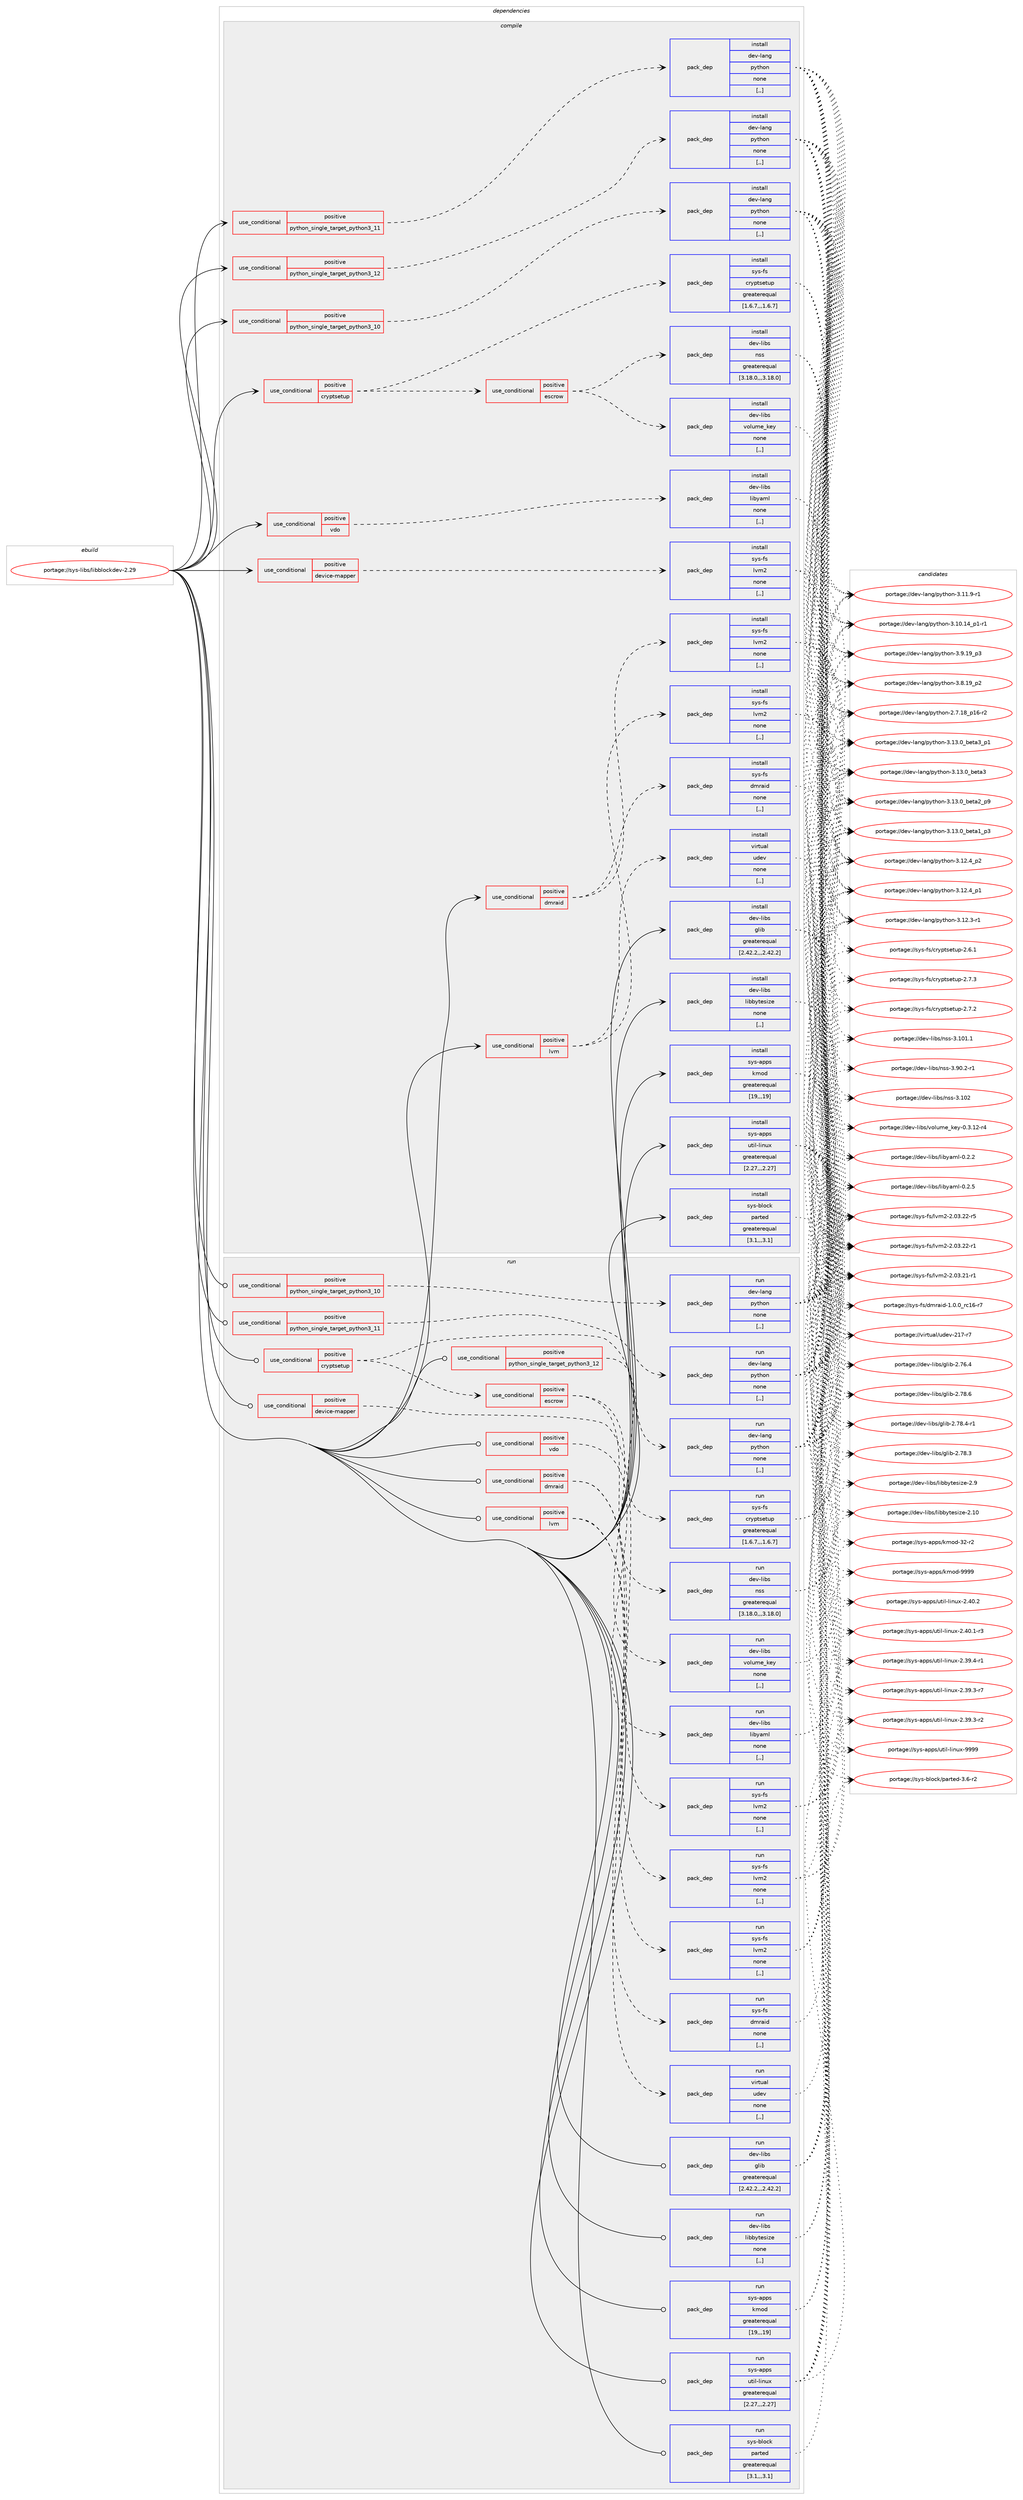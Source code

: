 digraph prolog {

# *************
# Graph options
# *************

newrank=true;
concentrate=true;
compound=true;
graph [rankdir=LR,fontname=Helvetica,fontsize=10,ranksep=1.5];#, ranksep=2.5, nodesep=0.2];
edge  [arrowhead=vee];
node  [fontname=Helvetica,fontsize=10];

# **********
# The ebuild
# **********

subgraph cluster_leftcol {
color=gray;
rank=same;
label=<<i>ebuild</i>>;
id [label="portage://sys-libs/libblockdev-2.29", color=red, width=4, href="../sys-libs/libblockdev-2.29.svg"];
}

# ****************
# The dependencies
# ****************

subgraph cluster_midcol {
color=gray;
label=<<i>dependencies</i>>;
subgraph cluster_compile {
fillcolor="#eeeeee";
style=filled;
label=<<i>compile</i>>;
subgraph cond116973 {
dependency438396 [label=<<TABLE BORDER="0" CELLBORDER="1" CELLSPACING="0" CELLPADDING="4"><TR><TD ROWSPAN="3" CELLPADDING="10">use_conditional</TD></TR><TR><TD>positive</TD></TR><TR><TD>cryptsetup</TD></TR></TABLE>>, shape=none, color=red];
subgraph cond116974 {
dependency438397 [label=<<TABLE BORDER="0" CELLBORDER="1" CELLSPACING="0" CELLPADDING="4"><TR><TD ROWSPAN="3" CELLPADDING="10">use_conditional</TD></TR><TR><TD>positive</TD></TR><TR><TD>escrow</TD></TR></TABLE>>, shape=none, color=red];
subgraph pack318427 {
dependency438398 [label=<<TABLE BORDER="0" CELLBORDER="1" CELLSPACING="0" CELLPADDING="4" WIDTH="220"><TR><TD ROWSPAN="6" CELLPADDING="30">pack_dep</TD></TR><TR><TD WIDTH="110">install</TD></TR><TR><TD>dev-libs</TD></TR><TR><TD>nss</TD></TR><TR><TD>greaterequal</TD></TR><TR><TD>[3.18.0,,,3.18.0]</TD></TR></TABLE>>, shape=none, color=blue];
}
dependency438397:e -> dependency438398:w [weight=20,style="dashed",arrowhead="vee"];
subgraph pack318428 {
dependency438399 [label=<<TABLE BORDER="0" CELLBORDER="1" CELLSPACING="0" CELLPADDING="4" WIDTH="220"><TR><TD ROWSPAN="6" CELLPADDING="30">pack_dep</TD></TR><TR><TD WIDTH="110">install</TD></TR><TR><TD>dev-libs</TD></TR><TR><TD>volume_key</TD></TR><TR><TD>none</TD></TR><TR><TD>[,,]</TD></TR></TABLE>>, shape=none, color=blue];
}
dependency438397:e -> dependency438399:w [weight=20,style="dashed",arrowhead="vee"];
}
dependency438396:e -> dependency438397:w [weight=20,style="dashed",arrowhead="vee"];
subgraph pack318429 {
dependency438400 [label=<<TABLE BORDER="0" CELLBORDER="1" CELLSPACING="0" CELLPADDING="4" WIDTH="220"><TR><TD ROWSPAN="6" CELLPADDING="30">pack_dep</TD></TR><TR><TD WIDTH="110">install</TD></TR><TR><TD>sys-fs</TD></TR><TR><TD>cryptsetup</TD></TR><TR><TD>greaterequal</TD></TR><TR><TD>[1.6.7,,,1.6.7]</TD></TR></TABLE>>, shape=none, color=blue];
}
dependency438396:e -> dependency438400:w [weight=20,style="dashed",arrowhead="vee"];
}
id:e -> dependency438396:w [weight=20,style="solid",arrowhead="vee"];
subgraph cond116975 {
dependency438401 [label=<<TABLE BORDER="0" CELLBORDER="1" CELLSPACING="0" CELLPADDING="4"><TR><TD ROWSPAN="3" CELLPADDING="10">use_conditional</TD></TR><TR><TD>positive</TD></TR><TR><TD>device-mapper</TD></TR></TABLE>>, shape=none, color=red];
subgraph pack318430 {
dependency438402 [label=<<TABLE BORDER="0" CELLBORDER="1" CELLSPACING="0" CELLPADDING="4" WIDTH="220"><TR><TD ROWSPAN="6" CELLPADDING="30">pack_dep</TD></TR><TR><TD WIDTH="110">install</TD></TR><TR><TD>sys-fs</TD></TR><TR><TD>lvm2</TD></TR><TR><TD>none</TD></TR><TR><TD>[,,]</TD></TR></TABLE>>, shape=none, color=blue];
}
dependency438401:e -> dependency438402:w [weight=20,style="dashed",arrowhead="vee"];
}
id:e -> dependency438401:w [weight=20,style="solid",arrowhead="vee"];
subgraph cond116976 {
dependency438403 [label=<<TABLE BORDER="0" CELLBORDER="1" CELLSPACING="0" CELLPADDING="4"><TR><TD ROWSPAN="3" CELLPADDING="10">use_conditional</TD></TR><TR><TD>positive</TD></TR><TR><TD>dmraid</TD></TR></TABLE>>, shape=none, color=red];
subgraph pack318431 {
dependency438404 [label=<<TABLE BORDER="0" CELLBORDER="1" CELLSPACING="0" CELLPADDING="4" WIDTH="220"><TR><TD ROWSPAN="6" CELLPADDING="30">pack_dep</TD></TR><TR><TD WIDTH="110">install</TD></TR><TR><TD>sys-fs</TD></TR><TR><TD>dmraid</TD></TR><TR><TD>none</TD></TR><TR><TD>[,,]</TD></TR></TABLE>>, shape=none, color=blue];
}
dependency438403:e -> dependency438404:w [weight=20,style="dashed",arrowhead="vee"];
subgraph pack318432 {
dependency438405 [label=<<TABLE BORDER="0" CELLBORDER="1" CELLSPACING="0" CELLPADDING="4" WIDTH="220"><TR><TD ROWSPAN="6" CELLPADDING="30">pack_dep</TD></TR><TR><TD WIDTH="110">install</TD></TR><TR><TD>sys-fs</TD></TR><TR><TD>lvm2</TD></TR><TR><TD>none</TD></TR><TR><TD>[,,]</TD></TR></TABLE>>, shape=none, color=blue];
}
dependency438403:e -> dependency438405:w [weight=20,style="dashed",arrowhead="vee"];
}
id:e -> dependency438403:w [weight=20,style="solid",arrowhead="vee"];
subgraph cond116977 {
dependency438406 [label=<<TABLE BORDER="0" CELLBORDER="1" CELLSPACING="0" CELLPADDING="4"><TR><TD ROWSPAN="3" CELLPADDING="10">use_conditional</TD></TR><TR><TD>positive</TD></TR><TR><TD>lvm</TD></TR></TABLE>>, shape=none, color=red];
subgraph pack318433 {
dependency438407 [label=<<TABLE BORDER="0" CELLBORDER="1" CELLSPACING="0" CELLPADDING="4" WIDTH="220"><TR><TD ROWSPAN="6" CELLPADDING="30">pack_dep</TD></TR><TR><TD WIDTH="110">install</TD></TR><TR><TD>sys-fs</TD></TR><TR><TD>lvm2</TD></TR><TR><TD>none</TD></TR><TR><TD>[,,]</TD></TR></TABLE>>, shape=none, color=blue];
}
dependency438406:e -> dependency438407:w [weight=20,style="dashed",arrowhead="vee"];
subgraph pack318434 {
dependency438408 [label=<<TABLE BORDER="0" CELLBORDER="1" CELLSPACING="0" CELLPADDING="4" WIDTH="220"><TR><TD ROWSPAN="6" CELLPADDING="30">pack_dep</TD></TR><TR><TD WIDTH="110">install</TD></TR><TR><TD>virtual</TD></TR><TR><TD>udev</TD></TR><TR><TD>none</TD></TR><TR><TD>[,,]</TD></TR></TABLE>>, shape=none, color=blue];
}
dependency438406:e -> dependency438408:w [weight=20,style="dashed",arrowhead="vee"];
}
id:e -> dependency438406:w [weight=20,style="solid",arrowhead="vee"];
subgraph cond116978 {
dependency438409 [label=<<TABLE BORDER="0" CELLBORDER="1" CELLSPACING="0" CELLPADDING="4"><TR><TD ROWSPAN="3" CELLPADDING="10">use_conditional</TD></TR><TR><TD>positive</TD></TR><TR><TD>python_single_target_python3_10</TD></TR></TABLE>>, shape=none, color=red];
subgraph pack318435 {
dependency438410 [label=<<TABLE BORDER="0" CELLBORDER="1" CELLSPACING="0" CELLPADDING="4" WIDTH="220"><TR><TD ROWSPAN="6" CELLPADDING="30">pack_dep</TD></TR><TR><TD WIDTH="110">install</TD></TR><TR><TD>dev-lang</TD></TR><TR><TD>python</TD></TR><TR><TD>none</TD></TR><TR><TD>[,,]</TD></TR></TABLE>>, shape=none, color=blue];
}
dependency438409:e -> dependency438410:w [weight=20,style="dashed",arrowhead="vee"];
}
id:e -> dependency438409:w [weight=20,style="solid",arrowhead="vee"];
subgraph cond116979 {
dependency438411 [label=<<TABLE BORDER="0" CELLBORDER="1" CELLSPACING="0" CELLPADDING="4"><TR><TD ROWSPAN="3" CELLPADDING="10">use_conditional</TD></TR><TR><TD>positive</TD></TR><TR><TD>python_single_target_python3_11</TD></TR></TABLE>>, shape=none, color=red];
subgraph pack318436 {
dependency438412 [label=<<TABLE BORDER="0" CELLBORDER="1" CELLSPACING="0" CELLPADDING="4" WIDTH="220"><TR><TD ROWSPAN="6" CELLPADDING="30">pack_dep</TD></TR><TR><TD WIDTH="110">install</TD></TR><TR><TD>dev-lang</TD></TR><TR><TD>python</TD></TR><TR><TD>none</TD></TR><TR><TD>[,,]</TD></TR></TABLE>>, shape=none, color=blue];
}
dependency438411:e -> dependency438412:w [weight=20,style="dashed",arrowhead="vee"];
}
id:e -> dependency438411:w [weight=20,style="solid",arrowhead="vee"];
subgraph cond116980 {
dependency438413 [label=<<TABLE BORDER="0" CELLBORDER="1" CELLSPACING="0" CELLPADDING="4"><TR><TD ROWSPAN="3" CELLPADDING="10">use_conditional</TD></TR><TR><TD>positive</TD></TR><TR><TD>python_single_target_python3_12</TD></TR></TABLE>>, shape=none, color=red];
subgraph pack318437 {
dependency438414 [label=<<TABLE BORDER="0" CELLBORDER="1" CELLSPACING="0" CELLPADDING="4" WIDTH="220"><TR><TD ROWSPAN="6" CELLPADDING="30">pack_dep</TD></TR><TR><TD WIDTH="110">install</TD></TR><TR><TD>dev-lang</TD></TR><TR><TD>python</TD></TR><TR><TD>none</TD></TR><TR><TD>[,,]</TD></TR></TABLE>>, shape=none, color=blue];
}
dependency438413:e -> dependency438414:w [weight=20,style="dashed",arrowhead="vee"];
}
id:e -> dependency438413:w [weight=20,style="solid",arrowhead="vee"];
subgraph cond116981 {
dependency438415 [label=<<TABLE BORDER="0" CELLBORDER="1" CELLSPACING="0" CELLPADDING="4"><TR><TD ROWSPAN="3" CELLPADDING="10">use_conditional</TD></TR><TR><TD>positive</TD></TR><TR><TD>vdo</TD></TR></TABLE>>, shape=none, color=red];
subgraph pack318438 {
dependency438416 [label=<<TABLE BORDER="0" CELLBORDER="1" CELLSPACING="0" CELLPADDING="4" WIDTH="220"><TR><TD ROWSPAN="6" CELLPADDING="30">pack_dep</TD></TR><TR><TD WIDTH="110">install</TD></TR><TR><TD>dev-libs</TD></TR><TR><TD>libyaml</TD></TR><TR><TD>none</TD></TR><TR><TD>[,,]</TD></TR></TABLE>>, shape=none, color=blue];
}
dependency438415:e -> dependency438416:w [weight=20,style="dashed",arrowhead="vee"];
}
id:e -> dependency438415:w [weight=20,style="solid",arrowhead="vee"];
subgraph pack318439 {
dependency438417 [label=<<TABLE BORDER="0" CELLBORDER="1" CELLSPACING="0" CELLPADDING="4" WIDTH="220"><TR><TD ROWSPAN="6" CELLPADDING="30">pack_dep</TD></TR><TR><TD WIDTH="110">install</TD></TR><TR><TD>dev-libs</TD></TR><TR><TD>glib</TD></TR><TR><TD>greaterequal</TD></TR><TR><TD>[2.42.2,,,2.42.2]</TD></TR></TABLE>>, shape=none, color=blue];
}
id:e -> dependency438417:w [weight=20,style="solid",arrowhead="vee"];
subgraph pack318440 {
dependency438418 [label=<<TABLE BORDER="0" CELLBORDER="1" CELLSPACING="0" CELLPADDING="4" WIDTH="220"><TR><TD ROWSPAN="6" CELLPADDING="30">pack_dep</TD></TR><TR><TD WIDTH="110">install</TD></TR><TR><TD>dev-libs</TD></TR><TR><TD>libbytesize</TD></TR><TR><TD>none</TD></TR><TR><TD>[,,]</TD></TR></TABLE>>, shape=none, color=blue];
}
id:e -> dependency438418:w [weight=20,style="solid",arrowhead="vee"];
subgraph pack318441 {
dependency438419 [label=<<TABLE BORDER="0" CELLBORDER="1" CELLSPACING="0" CELLPADDING="4" WIDTH="220"><TR><TD ROWSPAN="6" CELLPADDING="30">pack_dep</TD></TR><TR><TD WIDTH="110">install</TD></TR><TR><TD>sys-apps</TD></TR><TR><TD>kmod</TD></TR><TR><TD>greaterequal</TD></TR><TR><TD>[19,,,19]</TD></TR></TABLE>>, shape=none, color=blue];
}
id:e -> dependency438419:w [weight=20,style="solid",arrowhead="vee"];
subgraph pack318442 {
dependency438420 [label=<<TABLE BORDER="0" CELLBORDER="1" CELLSPACING="0" CELLPADDING="4" WIDTH="220"><TR><TD ROWSPAN="6" CELLPADDING="30">pack_dep</TD></TR><TR><TD WIDTH="110">install</TD></TR><TR><TD>sys-apps</TD></TR><TR><TD>util-linux</TD></TR><TR><TD>greaterequal</TD></TR><TR><TD>[2.27,,,2.27]</TD></TR></TABLE>>, shape=none, color=blue];
}
id:e -> dependency438420:w [weight=20,style="solid",arrowhead="vee"];
subgraph pack318443 {
dependency438421 [label=<<TABLE BORDER="0" CELLBORDER="1" CELLSPACING="0" CELLPADDING="4" WIDTH="220"><TR><TD ROWSPAN="6" CELLPADDING="30">pack_dep</TD></TR><TR><TD WIDTH="110">install</TD></TR><TR><TD>sys-block</TD></TR><TR><TD>parted</TD></TR><TR><TD>greaterequal</TD></TR><TR><TD>[3.1,,,3.1]</TD></TR></TABLE>>, shape=none, color=blue];
}
id:e -> dependency438421:w [weight=20,style="solid",arrowhead="vee"];
}
subgraph cluster_compileandrun {
fillcolor="#eeeeee";
style=filled;
label=<<i>compile and run</i>>;
}
subgraph cluster_run {
fillcolor="#eeeeee";
style=filled;
label=<<i>run</i>>;
subgraph cond116982 {
dependency438422 [label=<<TABLE BORDER="0" CELLBORDER="1" CELLSPACING="0" CELLPADDING="4"><TR><TD ROWSPAN="3" CELLPADDING="10">use_conditional</TD></TR><TR><TD>positive</TD></TR><TR><TD>cryptsetup</TD></TR></TABLE>>, shape=none, color=red];
subgraph cond116983 {
dependency438423 [label=<<TABLE BORDER="0" CELLBORDER="1" CELLSPACING="0" CELLPADDING="4"><TR><TD ROWSPAN="3" CELLPADDING="10">use_conditional</TD></TR><TR><TD>positive</TD></TR><TR><TD>escrow</TD></TR></TABLE>>, shape=none, color=red];
subgraph pack318444 {
dependency438424 [label=<<TABLE BORDER="0" CELLBORDER="1" CELLSPACING="0" CELLPADDING="4" WIDTH="220"><TR><TD ROWSPAN="6" CELLPADDING="30">pack_dep</TD></TR><TR><TD WIDTH="110">run</TD></TR><TR><TD>dev-libs</TD></TR><TR><TD>nss</TD></TR><TR><TD>greaterequal</TD></TR><TR><TD>[3.18.0,,,3.18.0]</TD></TR></TABLE>>, shape=none, color=blue];
}
dependency438423:e -> dependency438424:w [weight=20,style="dashed",arrowhead="vee"];
subgraph pack318445 {
dependency438425 [label=<<TABLE BORDER="0" CELLBORDER="1" CELLSPACING="0" CELLPADDING="4" WIDTH="220"><TR><TD ROWSPAN="6" CELLPADDING="30">pack_dep</TD></TR><TR><TD WIDTH="110">run</TD></TR><TR><TD>dev-libs</TD></TR><TR><TD>volume_key</TD></TR><TR><TD>none</TD></TR><TR><TD>[,,]</TD></TR></TABLE>>, shape=none, color=blue];
}
dependency438423:e -> dependency438425:w [weight=20,style="dashed",arrowhead="vee"];
}
dependency438422:e -> dependency438423:w [weight=20,style="dashed",arrowhead="vee"];
subgraph pack318446 {
dependency438426 [label=<<TABLE BORDER="0" CELLBORDER="1" CELLSPACING="0" CELLPADDING="4" WIDTH="220"><TR><TD ROWSPAN="6" CELLPADDING="30">pack_dep</TD></TR><TR><TD WIDTH="110">run</TD></TR><TR><TD>sys-fs</TD></TR><TR><TD>cryptsetup</TD></TR><TR><TD>greaterequal</TD></TR><TR><TD>[1.6.7,,,1.6.7]</TD></TR></TABLE>>, shape=none, color=blue];
}
dependency438422:e -> dependency438426:w [weight=20,style="dashed",arrowhead="vee"];
}
id:e -> dependency438422:w [weight=20,style="solid",arrowhead="odot"];
subgraph cond116984 {
dependency438427 [label=<<TABLE BORDER="0" CELLBORDER="1" CELLSPACING="0" CELLPADDING="4"><TR><TD ROWSPAN="3" CELLPADDING="10">use_conditional</TD></TR><TR><TD>positive</TD></TR><TR><TD>device-mapper</TD></TR></TABLE>>, shape=none, color=red];
subgraph pack318447 {
dependency438428 [label=<<TABLE BORDER="0" CELLBORDER="1" CELLSPACING="0" CELLPADDING="4" WIDTH="220"><TR><TD ROWSPAN="6" CELLPADDING="30">pack_dep</TD></TR><TR><TD WIDTH="110">run</TD></TR><TR><TD>sys-fs</TD></TR><TR><TD>lvm2</TD></TR><TR><TD>none</TD></TR><TR><TD>[,,]</TD></TR></TABLE>>, shape=none, color=blue];
}
dependency438427:e -> dependency438428:w [weight=20,style="dashed",arrowhead="vee"];
}
id:e -> dependency438427:w [weight=20,style="solid",arrowhead="odot"];
subgraph cond116985 {
dependency438429 [label=<<TABLE BORDER="0" CELLBORDER="1" CELLSPACING="0" CELLPADDING="4"><TR><TD ROWSPAN="3" CELLPADDING="10">use_conditional</TD></TR><TR><TD>positive</TD></TR><TR><TD>dmraid</TD></TR></TABLE>>, shape=none, color=red];
subgraph pack318448 {
dependency438430 [label=<<TABLE BORDER="0" CELLBORDER="1" CELLSPACING="0" CELLPADDING="4" WIDTH="220"><TR><TD ROWSPAN="6" CELLPADDING="30">pack_dep</TD></TR><TR><TD WIDTH="110">run</TD></TR><TR><TD>sys-fs</TD></TR><TR><TD>dmraid</TD></TR><TR><TD>none</TD></TR><TR><TD>[,,]</TD></TR></TABLE>>, shape=none, color=blue];
}
dependency438429:e -> dependency438430:w [weight=20,style="dashed",arrowhead="vee"];
subgraph pack318449 {
dependency438431 [label=<<TABLE BORDER="0" CELLBORDER="1" CELLSPACING="0" CELLPADDING="4" WIDTH="220"><TR><TD ROWSPAN="6" CELLPADDING="30">pack_dep</TD></TR><TR><TD WIDTH="110">run</TD></TR><TR><TD>sys-fs</TD></TR><TR><TD>lvm2</TD></TR><TR><TD>none</TD></TR><TR><TD>[,,]</TD></TR></TABLE>>, shape=none, color=blue];
}
dependency438429:e -> dependency438431:w [weight=20,style="dashed",arrowhead="vee"];
}
id:e -> dependency438429:w [weight=20,style="solid",arrowhead="odot"];
subgraph cond116986 {
dependency438432 [label=<<TABLE BORDER="0" CELLBORDER="1" CELLSPACING="0" CELLPADDING="4"><TR><TD ROWSPAN="3" CELLPADDING="10">use_conditional</TD></TR><TR><TD>positive</TD></TR><TR><TD>lvm</TD></TR></TABLE>>, shape=none, color=red];
subgraph pack318450 {
dependency438433 [label=<<TABLE BORDER="0" CELLBORDER="1" CELLSPACING="0" CELLPADDING="4" WIDTH="220"><TR><TD ROWSPAN="6" CELLPADDING="30">pack_dep</TD></TR><TR><TD WIDTH="110">run</TD></TR><TR><TD>sys-fs</TD></TR><TR><TD>lvm2</TD></TR><TR><TD>none</TD></TR><TR><TD>[,,]</TD></TR></TABLE>>, shape=none, color=blue];
}
dependency438432:e -> dependency438433:w [weight=20,style="dashed",arrowhead="vee"];
subgraph pack318451 {
dependency438434 [label=<<TABLE BORDER="0" CELLBORDER="1" CELLSPACING="0" CELLPADDING="4" WIDTH="220"><TR><TD ROWSPAN="6" CELLPADDING="30">pack_dep</TD></TR><TR><TD WIDTH="110">run</TD></TR><TR><TD>virtual</TD></TR><TR><TD>udev</TD></TR><TR><TD>none</TD></TR><TR><TD>[,,]</TD></TR></TABLE>>, shape=none, color=blue];
}
dependency438432:e -> dependency438434:w [weight=20,style="dashed",arrowhead="vee"];
}
id:e -> dependency438432:w [weight=20,style="solid",arrowhead="odot"];
subgraph cond116987 {
dependency438435 [label=<<TABLE BORDER="0" CELLBORDER="1" CELLSPACING="0" CELLPADDING="4"><TR><TD ROWSPAN="3" CELLPADDING="10">use_conditional</TD></TR><TR><TD>positive</TD></TR><TR><TD>python_single_target_python3_10</TD></TR></TABLE>>, shape=none, color=red];
subgraph pack318452 {
dependency438436 [label=<<TABLE BORDER="0" CELLBORDER="1" CELLSPACING="0" CELLPADDING="4" WIDTH="220"><TR><TD ROWSPAN="6" CELLPADDING="30">pack_dep</TD></TR><TR><TD WIDTH="110">run</TD></TR><TR><TD>dev-lang</TD></TR><TR><TD>python</TD></TR><TR><TD>none</TD></TR><TR><TD>[,,]</TD></TR></TABLE>>, shape=none, color=blue];
}
dependency438435:e -> dependency438436:w [weight=20,style="dashed",arrowhead="vee"];
}
id:e -> dependency438435:w [weight=20,style="solid",arrowhead="odot"];
subgraph cond116988 {
dependency438437 [label=<<TABLE BORDER="0" CELLBORDER="1" CELLSPACING="0" CELLPADDING="4"><TR><TD ROWSPAN="3" CELLPADDING="10">use_conditional</TD></TR><TR><TD>positive</TD></TR><TR><TD>python_single_target_python3_11</TD></TR></TABLE>>, shape=none, color=red];
subgraph pack318453 {
dependency438438 [label=<<TABLE BORDER="0" CELLBORDER="1" CELLSPACING="0" CELLPADDING="4" WIDTH="220"><TR><TD ROWSPAN="6" CELLPADDING="30">pack_dep</TD></TR><TR><TD WIDTH="110">run</TD></TR><TR><TD>dev-lang</TD></TR><TR><TD>python</TD></TR><TR><TD>none</TD></TR><TR><TD>[,,]</TD></TR></TABLE>>, shape=none, color=blue];
}
dependency438437:e -> dependency438438:w [weight=20,style="dashed",arrowhead="vee"];
}
id:e -> dependency438437:w [weight=20,style="solid",arrowhead="odot"];
subgraph cond116989 {
dependency438439 [label=<<TABLE BORDER="0" CELLBORDER="1" CELLSPACING="0" CELLPADDING="4"><TR><TD ROWSPAN="3" CELLPADDING="10">use_conditional</TD></TR><TR><TD>positive</TD></TR><TR><TD>python_single_target_python3_12</TD></TR></TABLE>>, shape=none, color=red];
subgraph pack318454 {
dependency438440 [label=<<TABLE BORDER="0" CELLBORDER="1" CELLSPACING="0" CELLPADDING="4" WIDTH="220"><TR><TD ROWSPAN="6" CELLPADDING="30">pack_dep</TD></TR><TR><TD WIDTH="110">run</TD></TR><TR><TD>dev-lang</TD></TR><TR><TD>python</TD></TR><TR><TD>none</TD></TR><TR><TD>[,,]</TD></TR></TABLE>>, shape=none, color=blue];
}
dependency438439:e -> dependency438440:w [weight=20,style="dashed",arrowhead="vee"];
}
id:e -> dependency438439:w [weight=20,style="solid",arrowhead="odot"];
subgraph cond116990 {
dependency438441 [label=<<TABLE BORDER="0" CELLBORDER="1" CELLSPACING="0" CELLPADDING="4"><TR><TD ROWSPAN="3" CELLPADDING="10">use_conditional</TD></TR><TR><TD>positive</TD></TR><TR><TD>vdo</TD></TR></TABLE>>, shape=none, color=red];
subgraph pack318455 {
dependency438442 [label=<<TABLE BORDER="0" CELLBORDER="1" CELLSPACING="0" CELLPADDING="4" WIDTH="220"><TR><TD ROWSPAN="6" CELLPADDING="30">pack_dep</TD></TR><TR><TD WIDTH="110">run</TD></TR><TR><TD>dev-libs</TD></TR><TR><TD>libyaml</TD></TR><TR><TD>none</TD></TR><TR><TD>[,,]</TD></TR></TABLE>>, shape=none, color=blue];
}
dependency438441:e -> dependency438442:w [weight=20,style="dashed",arrowhead="vee"];
}
id:e -> dependency438441:w [weight=20,style="solid",arrowhead="odot"];
subgraph pack318456 {
dependency438443 [label=<<TABLE BORDER="0" CELLBORDER="1" CELLSPACING="0" CELLPADDING="4" WIDTH="220"><TR><TD ROWSPAN="6" CELLPADDING="30">pack_dep</TD></TR><TR><TD WIDTH="110">run</TD></TR><TR><TD>dev-libs</TD></TR><TR><TD>glib</TD></TR><TR><TD>greaterequal</TD></TR><TR><TD>[2.42.2,,,2.42.2]</TD></TR></TABLE>>, shape=none, color=blue];
}
id:e -> dependency438443:w [weight=20,style="solid",arrowhead="odot"];
subgraph pack318457 {
dependency438444 [label=<<TABLE BORDER="0" CELLBORDER="1" CELLSPACING="0" CELLPADDING="4" WIDTH="220"><TR><TD ROWSPAN="6" CELLPADDING="30">pack_dep</TD></TR><TR><TD WIDTH="110">run</TD></TR><TR><TD>dev-libs</TD></TR><TR><TD>libbytesize</TD></TR><TR><TD>none</TD></TR><TR><TD>[,,]</TD></TR></TABLE>>, shape=none, color=blue];
}
id:e -> dependency438444:w [weight=20,style="solid",arrowhead="odot"];
subgraph pack318458 {
dependency438445 [label=<<TABLE BORDER="0" CELLBORDER="1" CELLSPACING="0" CELLPADDING="4" WIDTH="220"><TR><TD ROWSPAN="6" CELLPADDING="30">pack_dep</TD></TR><TR><TD WIDTH="110">run</TD></TR><TR><TD>sys-apps</TD></TR><TR><TD>kmod</TD></TR><TR><TD>greaterequal</TD></TR><TR><TD>[19,,,19]</TD></TR></TABLE>>, shape=none, color=blue];
}
id:e -> dependency438445:w [weight=20,style="solid",arrowhead="odot"];
subgraph pack318459 {
dependency438446 [label=<<TABLE BORDER="0" CELLBORDER="1" CELLSPACING="0" CELLPADDING="4" WIDTH="220"><TR><TD ROWSPAN="6" CELLPADDING="30">pack_dep</TD></TR><TR><TD WIDTH="110">run</TD></TR><TR><TD>sys-apps</TD></TR><TR><TD>util-linux</TD></TR><TR><TD>greaterequal</TD></TR><TR><TD>[2.27,,,2.27]</TD></TR></TABLE>>, shape=none, color=blue];
}
id:e -> dependency438446:w [weight=20,style="solid",arrowhead="odot"];
subgraph pack318460 {
dependency438447 [label=<<TABLE BORDER="0" CELLBORDER="1" CELLSPACING="0" CELLPADDING="4" WIDTH="220"><TR><TD ROWSPAN="6" CELLPADDING="30">pack_dep</TD></TR><TR><TD WIDTH="110">run</TD></TR><TR><TD>sys-block</TD></TR><TR><TD>parted</TD></TR><TR><TD>greaterequal</TD></TR><TR><TD>[3.1,,,3.1]</TD></TR></TABLE>>, shape=none, color=blue];
}
id:e -> dependency438447:w [weight=20,style="solid",arrowhead="odot"];
}
}

# **************
# The candidates
# **************

subgraph cluster_choices {
rank=same;
color=gray;
label=<<i>candidates</i>>;

subgraph choice318427 {
color=black;
nodesep=1;
choice100101118451081059811547110115115455146494850 [label="portage://dev-libs/nss-3.102", color=red, width=4,href="../dev-libs/nss-3.102.svg"];
choice1001011184510810598115471101151154551464948494649 [label="portage://dev-libs/nss-3.101.1", color=red, width=4,href="../dev-libs/nss-3.101.1.svg"];
choice100101118451081059811547110115115455146574846504511449 [label="portage://dev-libs/nss-3.90.2-r1", color=red, width=4,href="../dev-libs/nss-3.90.2-r1.svg"];
dependency438398:e -> choice100101118451081059811547110115115455146494850:w [style=dotted,weight="100"];
dependency438398:e -> choice1001011184510810598115471101151154551464948494649:w [style=dotted,weight="100"];
dependency438398:e -> choice100101118451081059811547110115115455146574846504511449:w [style=dotted,weight="100"];
}
subgraph choice318428 {
color=black;
nodesep=1;
choice10010111845108105981154711811110811710910195107101121454846514649504511452 [label="portage://dev-libs/volume_key-0.3.12-r4", color=red, width=4,href="../dev-libs/volume_key-0.3.12-r4.svg"];
dependency438399:e -> choice10010111845108105981154711811110811710910195107101121454846514649504511452:w [style=dotted,weight="100"];
}
subgraph choice318429 {
color=black;
nodesep=1;
choice115121115451021154799114121112116115101116117112455046554651 [label="portage://sys-fs/cryptsetup-2.7.3", color=red, width=4,href="../sys-fs/cryptsetup-2.7.3.svg"];
choice115121115451021154799114121112116115101116117112455046554650 [label="portage://sys-fs/cryptsetup-2.7.2", color=red, width=4,href="../sys-fs/cryptsetup-2.7.2.svg"];
choice115121115451021154799114121112116115101116117112455046544649 [label="portage://sys-fs/cryptsetup-2.6.1", color=red, width=4,href="../sys-fs/cryptsetup-2.6.1.svg"];
dependency438400:e -> choice115121115451021154799114121112116115101116117112455046554651:w [style=dotted,weight="100"];
dependency438400:e -> choice115121115451021154799114121112116115101116117112455046554650:w [style=dotted,weight="100"];
dependency438400:e -> choice115121115451021154799114121112116115101116117112455046544649:w [style=dotted,weight="100"];
}
subgraph choice318430 {
color=black;
nodesep=1;
choice11512111545102115471081181095045504648514650504511453 [label="portage://sys-fs/lvm2-2.03.22-r5", color=red, width=4,href="../sys-fs/lvm2-2.03.22-r5.svg"];
choice11512111545102115471081181095045504648514650504511449 [label="portage://sys-fs/lvm2-2.03.22-r1", color=red, width=4,href="../sys-fs/lvm2-2.03.22-r1.svg"];
choice11512111545102115471081181095045504648514650494511449 [label="portage://sys-fs/lvm2-2.03.21-r1", color=red, width=4,href="../sys-fs/lvm2-2.03.21-r1.svg"];
dependency438402:e -> choice11512111545102115471081181095045504648514650504511453:w [style=dotted,weight="100"];
dependency438402:e -> choice11512111545102115471081181095045504648514650504511449:w [style=dotted,weight="100"];
dependency438402:e -> choice11512111545102115471081181095045504648514650494511449:w [style=dotted,weight="100"];
}
subgraph choice318431 {
color=black;
nodesep=1;
choice115121115451021154710010911497105100454946484648951149949544511455 [label="portage://sys-fs/dmraid-1.0.0_rc16-r7", color=red, width=4,href="../sys-fs/dmraid-1.0.0_rc16-r7.svg"];
dependency438404:e -> choice115121115451021154710010911497105100454946484648951149949544511455:w [style=dotted,weight="100"];
}
subgraph choice318432 {
color=black;
nodesep=1;
choice11512111545102115471081181095045504648514650504511453 [label="portage://sys-fs/lvm2-2.03.22-r5", color=red, width=4,href="../sys-fs/lvm2-2.03.22-r5.svg"];
choice11512111545102115471081181095045504648514650504511449 [label="portage://sys-fs/lvm2-2.03.22-r1", color=red, width=4,href="../sys-fs/lvm2-2.03.22-r1.svg"];
choice11512111545102115471081181095045504648514650494511449 [label="portage://sys-fs/lvm2-2.03.21-r1", color=red, width=4,href="../sys-fs/lvm2-2.03.21-r1.svg"];
dependency438405:e -> choice11512111545102115471081181095045504648514650504511453:w [style=dotted,weight="100"];
dependency438405:e -> choice11512111545102115471081181095045504648514650504511449:w [style=dotted,weight="100"];
dependency438405:e -> choice11512111545102115471081181095045504648514650494511449:w [style=dotted,weight="100"];
}
subgraph choice318433 {
color=black;
nodesep=1;
choice11512111545102115471081181095045504648514650504511453 [label="portage://sys-fs/lvm2-2.03.22-r5", color=red, width=4,href="../sys-fs/lvm2-2.03.22-r5.svg"];
choice11512111545102115471081181095045504648514650504511449 [label="portage://sys-fs/lvm2-2.03.22-r1", color=red, width=4,href="../sys-fs/lvm2-2.03.22-r1.svg"];
choice11512111545102115471081181095045504648514650494511449 [label="portage://sys-fs/lvm2-2.03.21-r1", color=red, width=4,href="../sys-fs/lvm2-2.03.21-r1.svg"];
dependency438407:e -> choice11512111545102115471081181095045504648514650504511453:w [style=dotted,weight="100"];
dependency438407:e -> choice11512111545102115471081181095045504648514650504511449:w [style=dotted,weight="100"];
dependency438407:e -> choice11512111545102115471081181095045504648514650494511449:w [style=dotted,weight="100"];
}
subgraph choice318434 {
color=black;
nodesep=1;
choice1181051141161179710847117100101118455049554511455 [label="portage://virtual/udev-217-r7", color=red, width=4,href="../virtual/udev-217-r7.svg"];
dependency438408:e -> choice1181051141161179710847117100101118455049554511455:w [style=dotted,weight="100"];
}
subgraph choice318435 {
color=black;
nodesep=1;
choice10010111845108971101034711212111610411111045514649514648959810111697519511249 [label="portage://dev-lang/python-3.13.0_beta3_p1", color=red, width=4,href="../dev-lang/python-3.13.0_beta3_p1.svg"];
choice1001011184510897110103471121211161041111104551464951464895981011169751 [label="portage://dev-lang/python-3.13.0_beta3", color=red, width=4,href="../dev-lang/python-3.13.0_beta3.svg"];
choice10010111845108971101034711212111610411111045514649514648959810111697509511257 [label="portage://dev-lang/python-3.13.0_beta2_p9", color=red, width=4,href="../dev-lang/python-3.13.0_beta2_p9.svg"];
choice10010111845108971101034711212111610411111045514649514648959810111697499511251 [label="portage://dev-lang/python-3.13.0_beta1_p3", color=red, width=4,href="../dev-lang/python-3.13.0_beta1_p3.svg"];
choice100101118451089711010347112121116104111110455146495046529511250 [label="portage://dev-lang/python-3.12.4_p2", color=red, width=4,href="../dev-lang/python-3.12.4_p2.svg"];
choice100101118451089711010347112121116104111110455146495046529511249 [label="portage://dev-lang/python-3.12.4_p1", color=red, width=4,href="../dev-lang/python-3.12.4_p1.svg"];
choice100101118451089711010347112121116104111110455146495046514511449 [label="portage://dev-lang/python-3.12.3-r1", color=red, width=4,href="../dev-lang/python-3.12.3-r1.svg"];
choice100101118451089711010347112121116104111110455146494946574511449 [label="portage://dev-lang/python-3.11.9-r1", color=red, width=4,href="../dev-lang/python-3.11.9-r1.svg"];
choice100101118451089711010347112121116104111110455146494846495295112494511449 [label="portage://dev-lang/python-3.10.14_p1-r1", color=red, width=4,href="../dev-lang/python-3.10.14_p1-r1.svg"];
choice100101118451089711010347112121116104111110455146574649579511251 [label="portage://dev-lang/python-3.9.19_p3", color=red, width=4,href="../dev-lang/python-3.9.19_p3.svg"];
choice100101118451089711010347112121116104111110455146564649579511250 [label="portage://dev-lang/python-3.8.19_p2", color=red, width=4,href="../dev-lang/python-3.8.19_p2.svg"];
choice100101118451089711010347112121116104111110455046554649569511249544511450 [label="portage://dev-lang/python-2.7.18_p16-r2", color=red, width=4,href="../dev-lang/python-2.7.18_p16-r2.svg"];
dependency438410:e -> choice10010111845108971101034711212111610411111045514649514648959810111697519511249:w [style=dotted,weight="100"];
dependency438410:e -> choice1001011184510897110103471121211161041111104551464951464895981011169751:w [style=dotted,weight="100"];
dependency438410:e -> choice10010111845108971101034711212111610411111045514649514648959810111697509511257:w [style=dotted,weight="100"];
dependency438410:e -> choice10010111845108971101034711212111610411111045514649514648959810111697499511251:w [style=dotted,weight="100"];
dependency438410:e -> choice100101118451089711010347112121116104111110455146495046529511250:w [style=dotted,weight="100"];
dependency438410:e -> choice100101118451089711010347112121116104111110455146495046529511249:w [style=dotted,weight="100"];
dependency438410:e -> choice100101118451089711010347112121116104111110455146495046514511449:w [style=dotted,weight="100"];
dependency438410:e -> choice100101118451089711010347112121116104111110455146494946574511449:w [style=dotted,weight="100"];
dependency438410:e -> choice100101118451089711010347112121116104111110455146494846495295112494511449:w [style=dotted,weight="100"];
dependency438410:e -> choice100101118451089711010347112121116104111110455146574649579511251:w [style=dotted,weight="100"];
dependency438410:e -> choice100101118451089711010347112121116104111110455146564649579511250:w [style=dotted,weight="100"];
dependency438410:e -> choice100101118451089711010347112121116104111110455046554649569511249544511450:w [style=dotted,weight="100"];
}
subgraph choice318436 {
color=black;
nodesep=1;
choice10010111845108971101034711212111610411111045514649514648959810111697519511249 [label="portage://dev-lang/python-3.13.0_beta3_p1", color=red, width=4,href="../dev-lang/python-3.13.0_beta3_p1.svg"];
choice1001011184510897110103471121211161041111104551464951464895981011169751 [label="portage://dev-lang/python-3.13.0_beta3", color=red, width=4,href="../dev-lang/python-3.13.0_beta3.svg"];
choice10010111845108971101034711212111610411111045514649514648959810111697509511257 [label="portage://dev-lang/python-3.13.0_beta2_p9", color=red, width=4,href="../dev-lang/python-3.13.0_beta2_p9.svg"];
choice10010111845108971101034711212111610411111045514649514648959810111697499511251 [label="portage://dev-lang/python-3.13.0_beta1_p3", color=red, width=4,href="../dev-lang/python-3.13.0_beta1_p3.svg"];
choice100101118451089711010347112121116104111110455146495046529511250 [label="portage://dev-lang/python-3.12.4_p2", color=red, width=4,href="../dev-lang/python-3.12.4_p2.svg"];
choice100101118451089711010347112121116104111110455146495046529511249 [label="portage://dev-lang/python-3.12.4_p1", color=red, width=4,href="../dev-lang/python-3.12.4_p1.svg"];
choice100101118451089711010347112121116104111110455146495046514511449 [label="portage://dev-lang/python-3.12.3-r1", color=red, width=4,href="../dev-lang/python-3.12.3-r1.svg"];
choice100101118451089711010347112121116104111110455146494946574511449 [label="portage://dev-lang/python-3.11.9-r1", color=red, width=4,href="../dev-lang/python-3.11.9-r1.svg"];
choice100101118451089711010347112121116104111110455146494846495295112494511449 [label="portage://dev-lang/python-3.10.14_p1-r1", color=red, width=4,href="../dev-lang/python-3.10.14_p1-r1.svg"];
choice100101118451089711010347112121116104111110455146574649579511251 [label="portage://dev-lang/python-3.9.19_p3", color=red, width=4,href="../dev-lang/python-3.9.19_p3.svg"];
choice100101118451089711010347112121116104111110455146564649579511250 [label="portage://dev-lang/python-3.8.19_p2", color=red, width=4,href="../dev-lang/python-3.8.19_p2.svg"];
choice100101118451089711010347112121116104111110455046554649569511249544511450 [label="portage://dev-lang/python-2.7.18_p16-r2", color=red, width=4,href="../dev-lang/python-2.7.18_p16-r2.svg"];
dependency438412:e -> choice10010111845108971101034711212111610411111045514649514648959810111697519511249:w [style=dotted,weight="100"];
dependency438412:e -> choice1001011184510897110103471121211161041111104551464951464895981011169751:w [style=dotted,weight="100"];
dependency438412:e -> choice10010111845108971101034711212111610411111045514649514648959810111697509511257:w [style=dotted,weight="100"];
dependency438412:e -> choice10010111845108971101034711212111610411111045514649514648959810111697499511251:w [style=dotted,weight="100"];
dependency438412:e -> choice100101118451089711010347112121116104111110455146495046529511250:w [style=dotted,weight="100"];
dependency438412:e -> choice100101118451089711010347112121116104111110455146495046529511249:w [style=dotted,weight="100"];
dependency438412:e -> choice100101118451089711010347112121116104111110455146495046514511449:w [style=dotted,weight="100"];
dependency438412:e -> choice100101118451089711010347112121116104111110455146494946574511449:w [style=dotted,weight="100"];
dependency438412:e -> choice100101118451089711010347112121116104111110455146494846495295112494511449:w [style=dotted,weight="100"];
dependency438412:e -> choice100101118451089711010347112121116104111110455146574649579511251:w [style=dotted,weight="100"];
dependency438412:e -> choice100101118451089711010347112121116104111110455146564649579511250:w [style=dotted,weight="100"];
dependency438412:e -> choice100101118451089711010347112121116104111110455046554649569511249544511450:w [style=dotted,weight="100"];
}
subgraph choice318437 {
color=black;
nodesep=1;
choice10010111845108971101034711212111610411111045514649514648959810111697519511249 [label="portage://dev-lang/python-3.13.0_beta3_p1", color=red, width=4,href="../dev-lang/python-3.13.0_beta3_p1.svg"];
choice1001011184510897110103471121211161041111104551464951464895981011169751 [label="portage://dev-lang/python-3.13.0_beta3", color=red, width=4,href="../dev-lang/python-3.13.0_beta3.svg"];
choice10010111845108971101034711212111610411111045514649514648959810111697509511257 [label="portage://dev-lang/python-3.13.0_beta2_p9", color=red, width=4,href="../dev-lang/python-3.13.0_beta2_p9.svg"];
choice10010111845108971101034711212111610411111045514649514648959810111697499511251 [label="portage://dev-lang/python-3.13.0_beta1_p3", color=red, width=4,href="../dev-lang/python-3.13.0_beta1_p3.svg"];
choice100101118451089711010347112121116104111110455146495046529511250 [label="portage://dev-lang/python-3.12.4_p2", color=red, width=4,href="../dev-lang/python-3.12.4_p2.svg"];
choice100101118451089711010347112121116104111110455146495046529511249 [label="portage://dev-lang/python-3.12.4_p1", color=red, width=4,href="../dev-lang/python-3.12.4_p1.svg"];
choice100101118451089711010347112121116104111110455146495046514511449 [label="portage://dev-lang/python-3.12.3-r1", color=red, width=4,href="../dev-lang/python-3.12.3-r1.svg"];
choice100101118451089711010347112121116104111110455146494946574511449 [label="portage://dev-lang/python-3.11.9-r1", color=red, width=4,href="../dev-lang/python-3.11.9-r1.svg"];
choice100101118451089711010347112121116104111110455146494846495295112494511449 [label="portage://dev-lang/python-3.10.14_p1-r1", color=red, width=4,href="../dev-lang/python-3.10.14_p1-r1.svg"];
choice100101118451089711010347112121116104111110455146574649579511251 [label="portage://dev-lang/python-3.9.19_p3", color=red, width=4,href="../dev-lang/python-3.9.19_p3.svg"];
choice100101118451089711010347112121116104111110455146564649579511250 [label="portage://dev-lang/python-3.8.19_p2", color=red, width=4,href="../dev-lang/python-3.8.19_p2.svg"];
choice100101118451089711010347112121116104111110455046554649569511249544511450 [label="portage://dev-lang/python-2.7.18_p16-r2", color=red, width=4,href="../dev-lang/python-2.7.18_p16-r2.svg"];
dependency438414:e -> choice10010111845108971101034711212111610411111045514649514648959810111697519511249:w [style=dotted,weight="100"];
dependency438414:e -> choice1001011184510897110103471121211161041111104551464951464895981011169751:w [style=dotted,weight="100"];
dependency438414:e -> choice10010111845108971101034711212111610411111045514649514648959810111697509511257:w [style=dotted,weight="100"];
dependency438414:e -> choice10010111845108971101034711212111610411111045514649514648959810111697499511251:w [style=dotted,weight="100"];
dependency438414:e -> choice100101118451089711010347112121116104111110455146495046529511250:w [style=dotted,weight="100"];
dependency438414:e -> choice100101118451089711010347112121116104111110455146495046529511249:w [style=dotted,weight="100"];
dependency438414:e -> choice100101118451089711010347112121116104111110455146495046514511449:w [style=dotted,weight="100"];
dependency438414:e -> choice100101118451089711010347112121116104111110455146494946574511449:w [style=dotted,weight="100"];
dependency438414:e -> choice100101118451089711010347112121116104111110455146494846495295112494511449:w [style=dotted,weight="100"];
dependency438414:e -> choice100101118451089711010347112121116104111110455146574649579511251:w [style=dotted,weight="100"];
dependency438414:e -> choice100101118451089711010347112121116104111110455146564649579511250:w [style=dotted,weight="100"];
dependency438414:e -> choice100101118451089711010347112121116104111110455046554649569511249544511450:w [style=dotted,weight="100"];
}
subgraph choice318438 {
color=black;
nodesep=1;
choice1001011184510810598115471081059812197109108454846504653 [label="portage://dev-libs/libyaml-0.2.5", color=red, width=4,href="../dev-libs/libyaml-0.2.5.svg"];
choice1001011184510810598115471081059812197109108454846504650 [label="portage://dev-libs/libyaml-0.2.2", color=red, width=4,href="../dev-libs/libyaml-0.2.2.svg"];
dependency438416:e -> choice1001011184510810598115471081059812197109108454846504653:w [style=dotted,weight="100"];
dependency438416:e -> choice1001011184510810598115471081059812197109108454846504650:w [style=dotted,weight="100"];
}
subgraph choice318439 {
color=black;
nodesep=1;
choice1001011184510810598115471031081059845504655564654 [label="portage://dev-libs/glib-2.78.6", color=red, width=4,href="../dev-libs/glib-2.78.6.svg"];
choice10010111845108105981154710310810598455046555646524511449 [label="portage://dev-libs/glib-2.78.4-r1", color=red, width=4,href="../dev-libs/glib-2.78.4-r1.svg"];
choice1001011184510810598115471031081059845504655564651 [label="portage://dev-libs/glib-2.78.3", color=red, width=4,href="../dev-libs/glib-2.78.3.svg"];
choice1001011184510810598115471031081059845504655544652 [label="portage://dev-libs/glib-2.76.4", color=red, width=4,href="../dev-libs/glib-2.76.4.svg"];
dependency438417:e -> choice1001011184510810598115471031081059845504655564654:w [style=dotted,weight="100"];
dependency438417:e -> choice10010111845108105981154710310810598455046555646524511449:w [style=dotted,weight="100"];
dependency438417:e -> choice1001011184510810598115471031081059845504655564651:w [style=dotted,weight="100"];
dependency438417:e -> choice1001011184510810598115471031081059845504655544652:w [style=dotted,weight="100"];
}
subgraph choice318440 {
color=black;
nodesep=1;
choice10010111845108105981154710810598981211161011151051221014550464948 [label="portage://dev-libs/libbytesize-2.10", color=red, width=4,href="../dev-libs/libbytesize-2.10.svg"];
choice100101118451081059811547108105989812111610111510512210145504657 [label="portage://dev-libs/libbytesize-2.9", color=red, width=4,href="../dev-libs/libbytesize-2.9.svg"];
dependency438418:e -> choice10010111845108105981154710810598981211161011151051221014550464948:w [style=dotted,weight="100"];
dependency438418:e -> choice100101118451081059811547108105989812111610111510512210145504657:w [style=dotted,weight="100"];
}
subgraph choice318441 {
color=black;
nodesep=1;
choice1151211154597112112115471071091111004557575757 [label="portage://sys-apps/kmod-9999", color=red, width=4,href="../sys-apps/kmod-9999.svg"];
choice1151211154597112112115471071091111004551504511450 [label="portage://sys-apps/kmod-32-r2", color=red, width=4,href="../sys-apps/kmod-32-r2.svg"];
dependency438419:e -> choice1151211154597112112115471071091111004557575757:w [style=dotted,weight="100"];
dependency438419:e -> choice1151211154597112112115471071091111004551504511450:w [style=dotted,weight="100"];
}
subgraph choice318442 {
color=black;
nodesep=1;
choice115121115459711211211547117116105108451081051101171204557575757 [label="portage://sys-apps/util-linux-9999", color=red, width=4,href="../sys-apps/util-linux-9999.svg"];
choice1151211154597112112115471171161051084510810511011712045504652484650 [label="portage://sys-apps/util-linux-2.40.2", color=red, width=4,href="../sys-apps/util-linux-2.40.2.svg"];
choice11512111545971121121154711711610510845108105110117120455046524846494511451 [label="portage://sys-apps/util-linux-2.40.1-r3", color=red, width=4,href="../sys-apps/util-linux-2.40.1-r3.svg"];
choice11512111545971121121154711711610510845108105110117120455046515746524511449 [label="portage://sys-apps/util-linux-2.39.4-r1", color=red, width=4,href="../sys-apps/util-linux-2.39.4-r1.svg"];
choice11512111545971121121154711711610510845108105110117120455046515746514511455 [label="portage://sys-apps/util-linux-2.39.3-r7", color=red, width=4,href="../sys-apps/util-linux-2.39.3-r7.svg"];
choice11512111545971121121154711711610510845108105110117120455046515746514511450 [label="portage://sys-apps/util-linux-2.39.3-r2", color=red, width=4,href="../sys-apps/util-linux-2.39.3-r2.svg"];
dependency438420:e -> choice115121115459711211211547117116105108451081051101171204557575757:w [style=dotted,weight="100"];
dependency438420:e -> choice1151211154597112112115471171161051084510810511011712045504652484650:w [style=dotted,weight="100"];
dependency438420:e -> choice11512111545971121121154711711610510845108105110117120455046524846494511451:w [style=dotted,weight="100"];
dependency438420:e -> choice11512111545971121121154711711610510845108105110117120455046515746524511449:w [style=dotted,weight="100"];
dependency438420:e -> choice11512111545971121121154711711610510845108105110117120455046515746514511455:w [style=dotted,weight="100"];
dependency438420:e -> choice11512111545971121121154711711610510845108105110117120455046515746514511450:w [style=dotted,weight="100"];
}
subgraph choice318443 {
color=black;
nodesep=1;
choice1151211154598108111991074711297114116101100455146544511450 [label="portage://sys-block/parted-3.6-r2", color=red, width=4,href="../sys-block/parted-3.6-r2.svg"];
dependency438421:e -> choice1151211154598108111991074711297114116101100455146544511450:w [style=dotted,weight="100"];
}
subgraph choice318444 {
color=black;
nodesep=1;
choice100101118451081059811547110115115455146494850 [label="portage://dev-libs/nss-3.102", color=red, width=4,href="../dev-libs/nss-3.102.svg"];
choice1001011184510810598115471101151154551464948494649 [label="portage://dev-libs/nss-3.101.1", color=red, width=4,href="../dev-libs/nss-3.101.1.svg"];
choice100101118451081059811547110115115455146574846504511449 [label="portage://dev-libs/nss-3.90.2-r1", color=red, width=4,href="../dev-libs/nss-3.90.2-r1.svg"];
dependency438424:e -> choice100101118451081059811547110115115455146494850:w [style=dotted,weight="100"];
dependency438424:e -> choice1001011184510810598115471101151154551464948494649:w [style=dotted,weight="100"];
dependency438424:e -> choice100101118451081059811547110115115455146574846504511449:w [style=dotted,weight="100"];
}
subgraph choice318445 {
color=black;
nodesep=1;
choice10010111845108105981154711811110811710910195107101121454846514649504511452 [label="portage://dev-libs/volume_key-0.3.12-r4", color=red, width=4,href="../dev-libs/volume_key-0.3.12-r4.svg"];
dependency438425:e -> choice10010111845108105981154711811110811710910195107101121454846514649504511452:w [style=dotted,weight="100"];
}
subgraph choice318446 {
color=black;
nodesep=1;
choice115121115451021154799114121112116115101116117112455046554651 [label="portage://sys-fs/cryptsetup-2.7.3", color=red, width=4,href="../sys-fs/cryptsetup-2.7.3.svg"];
choice115121115451021154799114121112116115101116117112455046554650 [label="portage://sys-fs/cryptsetup-2.7.2", color=red, width=4,href="../sys-fs/cryptsetup-2.7.2.svg"];
choice115121115451021154799114121112116115101116117112455046544649 [label="portage://sys-fs/cryptsetup-2.6.1", color=red, width=4,href="../sys-fs/cryptsetup-2.6.1.svg"];
dependency438426:e -> choice115121115451021154799114121112116115101116117112455046554651:w [style=dotted,weight="100"];
dependency438426:e -> choice115121115451021154799114121112116115101116117112455046554650:w [style=dotted,weight="100"];
dependency438426:e -> choice115121115451021154799114121112116115101116117112455046544649:w [style=dotted,weight="100"];
}
subgraph choice318447 {
color=black;
nodesep=1;
choice11512111545102115471081181095045504648514650504511453 [label="portage://sys-fs/lvm2-2.03.22-r5", color=red, width=4,href="../sys-fs/lvm2-2.03.22-r5.svg"];
choice11512111545102115471081181095045504648514650504511449 [label="portage://sys-fs/lvm2-2.03.22-r1", color=red, width=4,href="../sys-fs/lvm2-2.03.22-r1.svg"];
choice11512111545102115471081181095045504648514650494511449 [label="portage://sys-fs/lvm2-2.03.21-r1", color=red, width=4,href="../sys-fs/lvm2-2.03.21-r1.svg"];
dependency438428:e -> choice11512111545102115471081181095045504648514650504511453:w [style=dotted,weight="100"];
dependency438428:e -> choice11512111545102115471081181095045504648514650504511449:w [style=dotted,weight="100"];
dependency438428:e -> choice11512111545102115471081181095045504648514650494511449:w [style=dotted,weight="100"];
}
subgraph choice318448 {
color=black;
nodesep=1;
choice115121115451021154710010911497105100454946484648951149949544511455 [label="portage://sys-fs/dmraid-1.0.0_rc16-r7", color=red, width=4,href="../sys-fs/dmraid-1.0.0_rc16-r7.svg"];
dependency438430:e -> choice115121115451021154710010911497105100454946484648951149949544511455:w [style=dotted,weight="100"];
}
subgraph choice318449 {
color=black;
nodesep=1;
choice11512111545102115471081181095045504648514650504511453 [label="portage://sys-fs/lvm2-2.03.22-r5", color=red, width=4,href="../sys-fs/lvm2-2.03.22-r5.svg"];
choice11512111545102115471081181095045504648514650504511449 [label="portage://sys-fs/lvm2-2.03.22-r1", color=red, width=4,href="../sys-fs/lvm2-2.03.22-r1.svg"];
choice11512111545102115471081181095045504648514650494511449 [label="portage://sys-fs/lvm2-2.03.21-r1", color=red, width=4,href="../sys-fs/lvm2-2.03.21-r1.svg"];
dependency438431:e -> choice11512111545102115471081181095045504648514650504511453:w [style=dotted,weight="100"];
dependency438431:e -> choice11512111545102115471081181095045504648514650504511449:w [style=dotted,weight="100"];
dependency438431:e -> choice11512111545102115471081181095045504648514650494511449:w [style=dotted,weight="100"];
}
subgraph choice318450 {
color=black;
nodesep=1;
choice11512111545102115471081181095045504648514650504511453 [label="portage://sys-fs/lvm2-2.03.22-r5", color=red, width=4,href="../sys-fs/lvm2-2.03.22-r5.svg"];
choice11512111545102115471081181095045504648514650504511449 [label="portage://sys-fs/lvm2-2.03.22-r1", color=red, width=4,href="../sys-fs/lvm2-2.03.22-r1.svg"];
choice11512111545102115471081181095045504648514650494511449 [label="portage://sys-fs/lvm2-2.03.21-r1", color=red, width=4,href="../sys-fs/lvm2-2.03.21-r1.svg"];
dependency438433:e -> choice11512111545102115471081181095045504648514650504511453:w [style=dotted,weight="100"];
dependency438433:e -> choice11512111545102115471081181095045504648514650504511449:w [style=dotted,weight="100"];
dependency438433:e -> choice11512111545102115471081181095045504648514650494511449:w [style=dotted,weight="100"];
}
subgraph choice318451 {
color=black;
nodesep=1;
choice1181051141161179710847117100101118455049554511455 [label="portage://virtual/udev-217-r7", color=red, width=4,href="../virtual/udev-217-r7.svg"];
dependency438434:e -> choice1181051141161179710847117100101118455049554511455:w [style=dotted,weight="100"];
}
subgraph choice318452 {
color=black;
nodesep=1;
choice10010111845108971101034711212111610411111045514649514648959810111697519511249 [label="portage://dev-lang/python-3.13.0_beta3_p1", color=red, width=4,href="../dev-lang/python-3.13.0_beta3_p1.svg"];
choice1001011184510897110103471121211161041111104551464951464895981011169751 [label="portage://dev-lang/python-3.13.0_beta3", color=red, width=4,href="../dev-lang/python-3.13.0_beta3.svg"];
choice10010111845108971101034711212111610411111045514649514648959810111697509511257 [label="portage://dev-lang/python-3.13.0_beta2_p9", color=red, width=4,href="../dev-lang/python-3.13.0_beta2_p9.svg"];
choice10010111845108971101034711212111610411111045514649514648959810111697499511251 [label="portage://dev-lang/python-3.13.0_beta1_p3", color=red, width=4,href="../dev-lang/python-3.13.0_beta1_p3.svg"];
choice100101118451089711010347112121116104111110455146495046529511250 [label="portage://dev-lang/python-3.12.4_p2", color=red, width=4,href="../dev-lang/python-3.12.4_p2.svg"];
choice100101118451089711010347112121116104111110455146495046529511249 [label="portage://dev-lang/python-3.12.4_p1", color=red, width=4,href="../dev-lang/python-3.12.4_p1.svg"];
choice100101118451089711010347112121116104111110455146495046514511449 [label="portage://dev-lang/python-3.12.3-r1", color=red, width=4,href="../dev-lang/python-3.12.3-r1.svg"];
choice100101118451089711010347112121116104111110455146494946574511449 [label="portage://dev-lang/python-3.11.9-r1", color=red, width=4,href="../dev-lang/python-3.11.9-r1.svg"];
choice100101118451089711010347112121116104111110455146494846495295112494511449 [label="portage://dev-lang/python-3.10.14_p1-r1", color=red, width=4,href="../dev-lang/python-3.10.14_p1-r1.svg"];
choice100101118451089711010347112121116104111110455146574649579511251 [label="portage://dev-lang/python-3.9.19_p3", color=red, width=4,href="../dev-lang/python-3.9.19_p3.svg"];
choice100101118451089711010347112121116104111110455146564649579511250 [label="portage://dev-lang/python-3.8.19_p2", color=red, width=4,href="../dev-lang/python-3.8.19_p2.svg"];
choice100101118451089711010347112121116104111110455046554649569511249544511450 [label="portage://dev-lang/python-2.7.18_p16-r2", color=red, width=4,href="../dev-lang/python-2.7.18_p16-r2.svg"];
dependency438436:e -> choice10010111845108971101034711212111610411111045514649514648959810111697519511249:w [style=dotted,weight="100"];
dependency438436:e -> choice1001011184510897110103471121211161041111104551464951464895981011169751:w [style=dotted,weight="100"];
dependency438436:e -> choice10010111845108971101034711212111610411111045514649514648959810111697509511257:w [style=dotted,weight="100"];
dependency438436:e -> choice10010111845108971101034711212111610411111045514649514648959810111697499511251:w [style=dotted,weight="100"];
dependency438436:e -> choice100101118451089711010347112121116104111110455146495046529511250:w [style=dotted,weight="100"];
dependency438436:e -> choice100101118451089711010347112121116104111110455146495046529511249:w [style=dotted,weight="100"];
dependency438436:e -> choice100101118451089711010347112121116104111110455146495046514511449:w [style=dotted,weight="100"];
dependency438436:e -> choice100101118451089711010347112121116104111110455146494946574511449:w [style=dotted,weight="100"];
dependency438436:e -> choice100101118451089711010347112121116104111110455146494846495295112494511449:w [style=dotted,weight="100"];
dependency438436:e -> choice100101118451089711010347112121116104111110455146574649579511251:w [style=dotted,weight="100"];
dependency438436:e -> choice100101118451089711010347112121116104111110455146564649579511250:w [style=dotted,weight="100"];
dependency438436:e -> choice100101118451089711010347112121116104111110455046554649569511249544511450:w [style=dotted,weight="100"];
}
subgraph choice318453 {
color=black;
nodesep=1;
choice10010111845108971101034711212111610411111045514649514648959810111697519511249 [label="portage://dev-lang/python-3.13.0_beta3_p1", color=red, width=4,href="../dev-lang/python-3.13.0_beta3_p1.svg"];
choice1001011184510897110103471121211161041111104551464951464895981011169751 [label="portage://dev-lang/python-3.13.0_beta3", color=red, width=4,href="../dev-lang/python-3.13.0_beta3.svg"];
choice10010111845108971101034711212111610411111045514649514648959810111697509511257 [label="portage://dev-lang/python-3.13.0_beta2_p9", color=red, width=4,href="../dev-lang/python-3.13.0_beta2_p9.svg"];
choice10010111845108971101034711212111610411111045514649514648959810111697499511251 [label="portage://dev-lang/python-3.13.0_beta1_p3", color=red, width=4,href="../dev-lang/python-3.13.0_beta1_p3.svg"];
choice100101118451089711010347112121116104111110455146495046529511250 [label="portage://dev-lang/python-3.12.4_p2", color=red, width=4,href="../dev-lang/python-3.12.4_p2.svg"];
choice100101118451089711010347112121116104111110455146495046529511249 [label="portage://dev-lang/python-3.12.4_p1", color=red, width=4,href="../dev-lang/python-3.12.4_p1.svg"];
choice100101118451089711010347112121116104111110455146495046514511449 [label="portage://dev-lang/python-3.12.3-r1", color=red, width=4,href="../dev-lang/python-3.12.3-r1.svg"];
choice100101118451089711010347112121116104111110455146494946574511449 [label="portage://dev-lang/python-3.11.9-r1", color=red, width=4,href="../dev-lang/python-3.11.9-r1.svg"];
choice100101118451089711010347112121116104111110455146494846495295112494511449 [label="portage://dev-lang/python-3.10.14_p1-r1", color=red, width=4,href="../dev-lang/python-3.10.14_p1-r1.svg"];
choice100101118451089711010347112121116104111110455146574649579511251 [label="portage://dev-lang/python-3.9.19_p3", color=red, width=4,href="../dev-lang/python-3.9.19_p3.svg"];
choice100101118451089711010347112121116104111110455146564649579511250 [label="portage://dev-lang/python-3.8.19_p2", color=red, width=4,href="../dev-lang/python-3.8.19_p2.svg"];
choice100101118451089711010347112121116104111110455046554649569511249544511450 [label="portage://dev-lang/python-2.7.18_p16-r2", color=red, width=4,href="../dev-lang/python-2.7.18_p16-r2.svg"];
dependency438438:e -> choice10010111845108971101034711212111610411111045514649514648959810111697519511249:w [style=dotted,weight="100"];
dependency438438:e -> choice1001011184510897110103471121211161041111104551464951464895981011169751:w [style=dotted,weight="100"];
dependency438438:e -> choice10010111845108971101034711212111610411111045514649514648959810111697509511257:w [style=dotted,weight="100"];
dependency438438:e -> choice10010111845108971101034711212111610411111045514649514648959810111697499511251:w [style=dotted,weight="100"];
dependency438438:e -> choice100101118451089711010347112121116104111110455146495046529511250:w [style=dotted,weight="100"];
dependency438438:e -> choice100101118451089711010347112121116104111110455146495046529511249:w [style=dotted,weight="100"];
dependency438438:e -> choice100101118451089711010347112121116104111110455146495046514511449:w [style=dotted,weight="100"];
dependency438438:e -> choice100101118451089711010347112121116104111110455146494946574511449:w [style=dotted,weight="100"];
dependency438438:e -> choice100101118451089711010347112121116104111110455146494846495295112494511449:w [style=dotted,weight="100"];
dependency438438:e -> choice100101118451089711010347112121116104111110455146574649579511251:w [style=dotted,weight="100"];
dependency438438:e -> choice100101118451089711010347112121116104111110455146564649579511250:w [style=dotted,weight="100"];
dependency438438:e -> choice100101118451089711010347112121116104111110455046554649569511249544511450:w [style=dotted,weight="100"];
}
subgraph choice318454 {
color=black;
nodesep=1;
choice10010111845108971101034711212111610411111045514649514648959810111697519511249 [label="portage://dev-lang/python-3.13.0_beta3_p1", color=red, width=4,href="../dev-lang/python-3.13.0_beta3_p1.svg"];
choice1001011184510897110103471121211161041111104551464951464895981011169751 [label="portage://dev-lang/python-3.13.0_beta3", color=red, width=4,href="../dev-lang/python-3.13.0_beta3.svg"];
choice10010111845108971101034711212111610411111045514649514648959810111697509511257 [label="portage://dev-lang/python-3.13.0_beta2_p9", color=red, width=4,href="../dev-lang/python-3.13.0_beta2_p9.svg"];
choice10010111845108971101034711212111610411111045514649514648959810111697499511251 [label="portage://dev-lang/python-3.13.0_beta1_p3", color=red, width=4,href="../dev-lang/python-3.13.0_beta1_p3.svg"];
choice100101118451089711010347112121116104111110455146495046529511250 [label="portage://dev-lang/python-3.12.4_p2", color=red, width=4,href="../dev-lang/python-3.12.4_p2.svg"];
choice100101118451089711010347112121116104111110455146495046529511249 [label="portage://dev-lang/python-3.12.4_p1", color=red, width=4,href="../dev-lang/python-3.12.4_p1.svg"];
choice100101118451089711010347112121116104111110455146495046514511449 [label="portage://dev-lang/python-3.12.3-r1", color=red, width=4,href="../dev-lang/python-3.12.3-r1.svg"];
choice100101118451089711010347112121116104111110455146494946574511449 [label="portage://dev-lang/python-3.11.9-r1", color=red, width=4,href="../dev-lang/python-3.11.9-r1.svg"];
choice100101118451089711010347112121116104111110455146494846495295112494511449 [label="portage://dev-lang/python-3.10.14_p1-r1", color=red, width=4,href="../dev-lang/python-3.10.14_p1-r1.svg"];
choice100101118451089711010347112121116104111110455146574649579511251 [label="portage://dev-lang/python-3.9.19_p3", color=red, width=4,href="../dev-lang/python-3.9.19_p3.svg"];
choice100101118451089711010347112121116104111110455146564649579511250 [label="portage://dev-lang/python-3.8.19_p2", color=red, width=4,href="../dev-lang/python-3.8.19_p2.svg"];
choice100101118451089711010347112121116104111110455046554649569511249544511450 [label="portage://dev-lang/python-2.7.18_p16-r2", color=red, width=4,href="../dev-lang/python-2.7.18_p16-r2.svg"];
dependency438440:e -> choice10010111845108971101034711212111610411111045514649514648959810111697519511249:w [style=dotted,weight="100"];
dependency438440:e -> choice1001011184510897110103471121211161041111104551464951464895981011169751:w [style=dotted,weight="100"];
dependency438440:e -> choice10010111845108971101034711212111610411111045514649514648959810111697509511257:w [style=dotted,weight="100"];
dependency438440:e -> choice10010111845108971101034711212111610411111045514649514648959810111697499511251:w [style=dotted,weight="100"];
dependency438440:e -> choice100101118451089711010347112121116104111110455146495046529511250:w [style=dotted,weight="100"];
dependency438440:e -> choice100101118451089711010347112121116104111110455146495046529511249:w [style=dotted,weight="100"];
dependency438440:e -> choice100101118451089711010347112121116104111110455146495046514511449:w [style=dotted,weight="100"];
dependency438440:e -> choice100101118451089711010347112121116104111110455146494946574511449:w [style=dotted,weight="100"];
dependency438440:e -> choice100101118451089711010347112121116104111110455146494846495295112494511449:w [style=dotted,weight="100"];
dependency438440:e -> choice100101118451089711010347112121116104111110455146574649579511251:w [style=dotted,weight="100"];
dependency438440:e -> choice100101118451089711010347112121116104111110455146564649579511250:w [style=dotted,weight="100"];
dependency438440:e -> choice100101118451089711010347112121116104111110455046554649569511249544511450:w [style=dotted,weight="100"];
}
subgraph choice318455 {
color=black;
nodesep=1;
choice1001011184510810598115471081059812197109108454846504653 [label="portage://dev-libs/libyaml-0.2.5", color=red, width=4,href="../dev-libs/libyaml-0.2.5.svg"];
choice1001011184510810598115471081059812197109108454846504650 [label="portage://dev-libs/libyaml-0.2.2", color=red, width=4,href="../dev-libs/libyaml-0.2.2.svg"];
dependency438442:e -> choice1001011184510810598115471081059812197109108454846504653:w [style=dotted,weight="100"];
dependency438442:e -> choice1001011184510810598115471081059812197109108454846504650:w [style=dotted,weight="100"];
}
subgraph choice318456 {
color=black;
nodesep=1;
choice1001011184510810598115471031081059845504655564654 [label="portage://dev-libs/glib-2.78.6", color=red, width=4,href="../dev-libs/glib-2.78.6.svg"];
choice10010111845108105981154710310810598455046555646524511449 [label="portage://dev-libs/glib-2.78.4-r1", color=red, width=4,href="../dev-libs/glib-2.78.4-r1.svg"];
choice1001011184510810598115471031081059845504655564651 [label="portage://dev-libs/glib-2.78.3", color=red, width=4,href="../dev-libs/glib-2.78.3.svg"];
choice1001011184510810598115471031081059845504655544652 [label="portage://dev-libs/glib-2.76.4", color=red, width=4,href="../dev-libs/glib-2.76.4.svg"];
dependency438443:e -> choice1001011184510810598115471031081059845504655564654:w [style=dotted,weight="100"];
dependency438443:e -> choice10010111845108105981154710310810598455046555646524511449:w [style=dotted,weight="100"];
dependency438443:e -> choice1001011184510810598115471031081059845504655564651:w [style=dotted,weight="100"];
dependency438443:e -> choice1001011184510810598115471031081059845504655544652:w [style=dotted,weight="100"];
}
subgraph choice318457 {
color=black;
nodesep=1;
choice10010111845108105981154710810598981211161011151051221014550464948 [label="portage://dev-libs/libbytesize-2.10", color=red, width=4,href="../dev-libs/libbytesize-2.10.svg"];
choice100101118451081059811547108105989812111610111510512210145504657 [label="portage://dev-libs/libbytesize-2.9", color=red, width=4,href="../dev-libs/libbytesize-2.9.svg"];
dependency438444:e -> choice10010111845108105981154710810598981211161011151051221014550464948:w [style=dotted,weight="100"];
dependency438444:e -> choice100101118451081059811547108105989812111610111510512210145504657:w [style=dotted,weight="100"];
}
subgraph choice318458 {
color=black;
nodesep=1;
choice1151211154597112112115471071091111004557575757 [label="portage://sys-apps/kmod-9999", color=red, width=4,href="../sys-apps/kmod-9999.svg"];
choice1151211154597112112115471071091111004551504511450 [label="portage://sys-apps/kmod-32-r2", color=red, width=4,href="../sys-apps/kmod-32-r2.svg"];
dependency438445:e -> choice1151211154597112112115471071091111004557575757:w [style=dotted,weight="100"];
dependency438445:e -> choice1151211154597112112115471071091111004551504511450:w [style=dotted,weight="100"];
}
subgraph choice318459 {
color=black;
nodesep=1;
choice115121115459711211211547117116105108451081051101171204557575757 [label="portage://sys-apps/util-linux-9999", color=red, width=4,href="../sys-apps/util-linux-9999.svg"];
choice1151211154597112112115471171161051084510810511011712045504652484650 [label="portage://sys-apps/util-linux-2.40.2", color=red, width=4,href="../sys-apps/util-linux-2.40.2.svg"];
choice11512111545971121121154711711610510845108105110117120455046524846494511451 [label="portage://sys-apps/util-linux-2.40.1-r3", color=red, width=4,href="../sys-apps/util-linux-2.40.1-r3.svg"];
choice11512111545971121121154711711610510845108105110117120455046515746524511449 [label="portage://sys-apps/util-linux-2.39.4-r1", color=red, width=4,href="../sys-apps/util-linux-2.39.4-r1.svg"];
choice11512111545971121121154711711610510845108105110117120455046515746514511455 [label="portage://sys-apps/util-linux-2.39.3-r7", color=red, width=4,href="../sys-apps/util-linux-2.39.3-r7.svg"];
choice11512111545971121121154711711610510845108105110117120455046515746514511450 [label="portage://sys-apps/util-linux-2.39.3-r2", color=red, width=4,href="../sys-apps/util-linux-2.39.3-r2.svg"];
dependency438446:e -> choice115121115459711211211547117116105108451081051101171204557575757:w [style=dotted,weight="100"];
dependency438446:e -> choice1151211154597112112115471171161051084510810511011712045504652484650:w [style=dotted,weight="100"];
dependency438446:e -> choice11512111545971121121154711711610510845108105110117120455046524846494511451:w [style=dotted,weight="100"];
dependency438446:e -> choice11512111545971121121154711711610510845108105110117120455046515746524511449:w [style=dotted,weight="100"];
dependency438446:e -> choice11512111545971121121154711711610510845108105110117120455046515746514511455:w [style=dotted,weight="100"];
dependency438446:e -> choice11512111545971121121154711711610510845108105110117120455046515746514511450:w [style=dotted,weight="100"];
}
subgraph choice318460 {
color=black;
nodesep=1;
choice1151211154598108111991074711297114116101100455146544511450 [label="portage://sys-block/parted-3.6-r2", color=red, width=4,href="../sys-block/parted-3.6-r2.svg"];
dependency438447:e -> choice1151211154598108111991074711297114116101100455146544511450:w [style=dotted,weight="100"];
}
}

}
